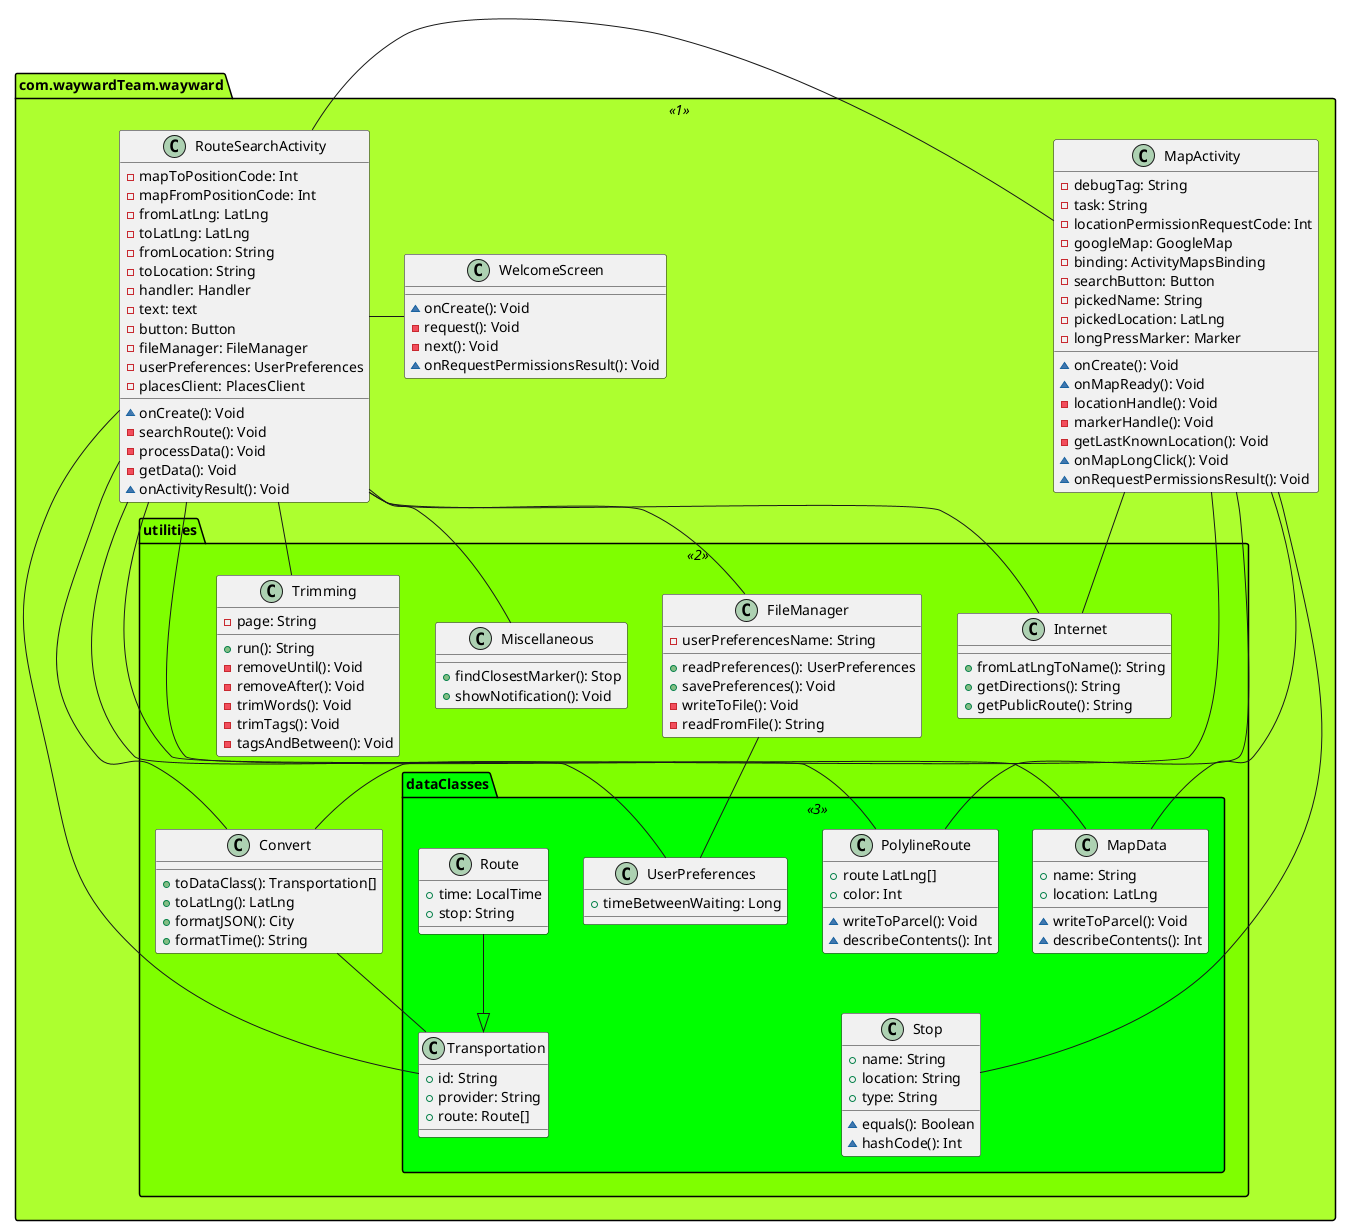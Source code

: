  @startuml
'https://plantuml.com/class-diagram
'I used symbol ~ for indicating that that method is overridden
!pragma useIntermediatePackages false

<style>
    .1 {
        BackgroundColor GreenYellow
    }
    .2 {
        BackgroundColor Chartreuse
    }
    .3 {
        BackgroundColor Lime
    }
</style>

package com.waywardTeam.wayward <<1>> {
    class WelcomeScreen {
        ~onCreate(): Void
        -request(): Void
        -next(): Void
        ~onRequestPermissionsResult(): Void
    }
    WelcomeScreen -left- RouteSearchActivity

    class RouteSearchActivity {
        -mapToPositionCode: Int
        -mapFromPositionCode: Int
        -fromLatLng: LatLng
        -toLatLng: LatLng
        -fromLocation: String
        -toLocation: String
        -handler: Handler
        -text: text
        -button: Button
        -fileManager: FileManager
        -userPreferences: UserPreferences
        -placesClient: PlacesClient
        ~onCreate(): Void
        -searchRoute(): Void
        -processData(): Void
        -getData(): Void
        ~onActivityResult(): Void
    }
    RouteSearchActivity -right- MapActivity
    RouteSearchActivity -- utilities.Convert
    RouteSearchActivity -- utilities.Internet
    RouteSearchActivity -- utilities.Trimming
    RouteSearchActivity -- utilities.FileManager
    RouteSearchActivity -- utilities.Miscellaneous
    RouteSearchActivity -- utilities.dataClasses.Transportation
    RouteSearchActivity -- utilities.dataClasses.MapData
    RouteSearchActivity -- utilities.dataClasses.PolylineRoute
    RouteSearchActivity -- utilities.dataClasses.UserPreferences

    class MapActivity {
        -debugTag: String
        -task: String
        -locationPermissionRequestCode: Int
        -googleMap: GoogleMap
        -binding: ActivityMapsBinding
        -searchButton: Button
        -pickedName: String
        -pickedLocation: LatLng
        -longPressMarker: Marker
        ~onCreate(): Void
        ~onMapReady(): Void
        -locationHandle(): Void
        -markerHandle(): Void
        -getLastKnownLocation(): Void
        ~onMapLongClick(): Void
        ~onRequestPermissionsResult(): Void
    }
    MapActivity -- utilities.Convert
    MapActivity -- utilities.Internet
    MapActivity -- utilities.dataClasses.Stop
    MapActivity -- utilities.dataClasses.MapData
    MapActivity -- utilities.dataClasses.PolylineRoute

    package utilities <<2>> {
        class Convert {
            +toDataClass(): Transportation[]
            +toLatLng(): LatLng
            +formatJSON(): City
            +formatTime(): String
        }
        Convert -- Transportation

        package dataClasses <<3>> {
            class Stop {
                +name: String
                +location: String
                +type: String
                ~equals(): Boolean
                ~hashCode(): Int
            }
            class Transportation {
                +id: String
                +provider: String
                +route: Route[]
            }
            class Route {
                +time: LocalTime
                +stop: String
            }
            class UserPreferences {
                +timeBetweenWaiting: Long
            }
            class MapData {
                +name: String
                +location: LatLng
                ~writeToParcel(): Void
                ~describeContents(): Int
            }
            class PolylineRoute {
                +route LatLng[]
                +color: Int
                ~writeToParcel(): Void
                ~describeContents(): Int
            }
            Route --|> Transportation
            UserPreferences -[hidden]- Stop
        }

        class FileManager {
            -userPreferencesName: String
            +readPreferences(): UserPreferences
            +savePreferences(): Void
            -writeToFile(): Void
            -readFromFile(): String
        }
        FileManager -- UserPreferences

        class Internet {
            +fromLatLngToName(): String
            +getDirections(): String
            +getPublicRoute(): String
        }

        class Miscellaneous {
            +findClosestMarker(): Stop
            +showNotification(): Void
        }

        class Trimming {
            -page: String
            +run(): String
            -removeUntil(): Void
            -removeAfter(): Void
            -trimWords(): Void
            -trimTags(): Void
            -tagsAndBetween(): Void
        }
    }
}

@enduml